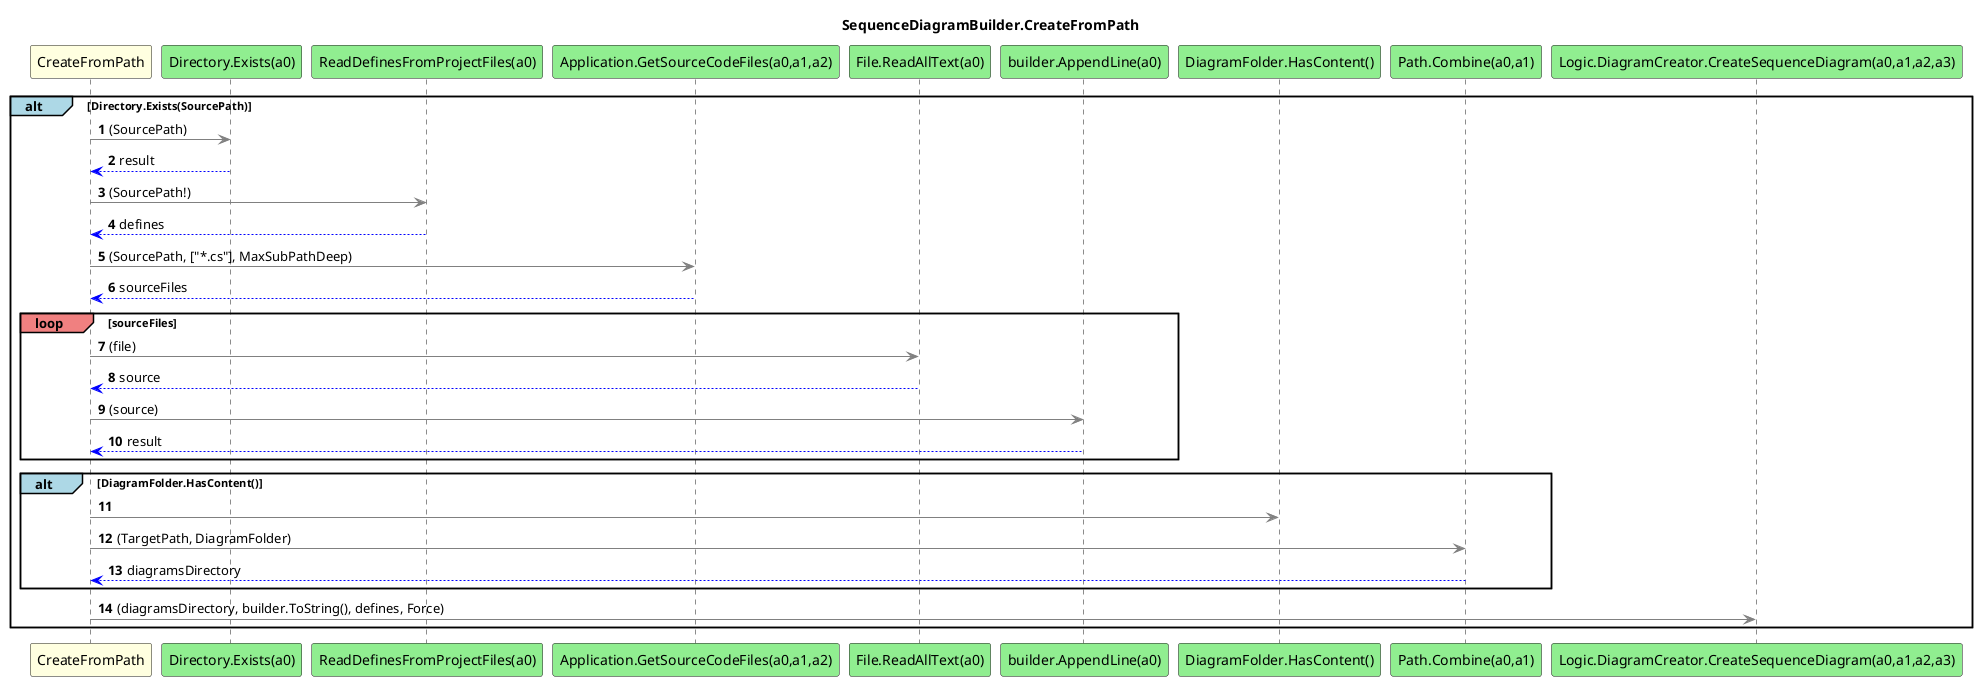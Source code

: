 @startuml SequenceDiagramBuilder.CreateFromPath
title SequenceDiagramBuilder.CreateFromPath
participant "CreateFromPath" as CreateFromPath #LightYellow
participant "Directory.Exists(a0)" as Directory_Exists_a0 #LightGreen
participant "ReadDefinesFromProjectFiles(a0)" as ReadDefinesFromProjectFiles_a0 #LightGreen
participant "Application.GetSourceCodeFiles(a0,a1,a2)" as Application_GetSourceCodeFiles_a0_a1_a2 #LightGreen
participant "File.ReadAllText(a0)" as File_ReadAllText_a0 #LightGreen
participant "builder.AppendLine(a0)" as builder_AppendLine_a0 #LightGreen
participant "DiagramFolder.HasContent()" as DiagramFolder_HasContent #LightGreen
participant "Path.Combine(a0,a1)" as Path_Combine_a0_a1 #LightGreen
participant "Logic.DiagramCreator.CreateSequenceDiagram(a0,a1,a2,a3)" as Logic_DiagramCreator_CreateSequenceDiagram_a0_a1_a2_a3 #LightGreen
autonumber
alt#LightBlue Directory.Exists(SourcePath)
 CreateFromPath -[#grey]> Directory_Exists_a0 : (SourcePath)
 Directory_Exists_a0 -[#blue]-> CreateFromPath : result
 CreateFromPath -[#grey]> ReadDefinesFromProjectFiles_a0 : (SourcePath!)
 ReadDefinesFromProjectFiles_a0 -[#blue]-> CreateFromPath : defines
 CreateFromPath -[#grey]> Application_GetSourceCodeFiles_a0_a1_a2 : (SourcePath, ["*.cs"], MaxSubPathDeep)
 Application_GetSourceCodeFiles_a0_a1_a2 -[#blue]-> CreateFromPath : sourceFiles
 loop#LightCoral sourceFiles
 CreateFromPath -[#grey]> File_ReadAllText_a0 : (file)
 File_ReadAllText_a0 -[#blue]-> CreateFromPath : source
 CreateFromPath -[#grey]> builder_AppendLine_a0 : (source)
 builder_AppendLine_a0 -[#blue]-> CreateFromPath : result
 end
 alt#LightBlue DiagramFolder.HasContent()
 CreateFromPath -[#grey]> DiagramFolder_HasContent
 CreateFromPath -[#grey]> Path_Combine_a0_a1 : (TargetPath, DiagramFolder)
 Path_Combine_a0_a1 -[#blue]-> CreateFromPath : diagramsDirectory
 end
 CreateFromPath -[#grey]> Logic_DiagramCreator_CreateSequenceDiagram_a0_a1_a2_a3 : (diagramsDirectory, builder.ToString(), defines, Force)
end
@enduml
